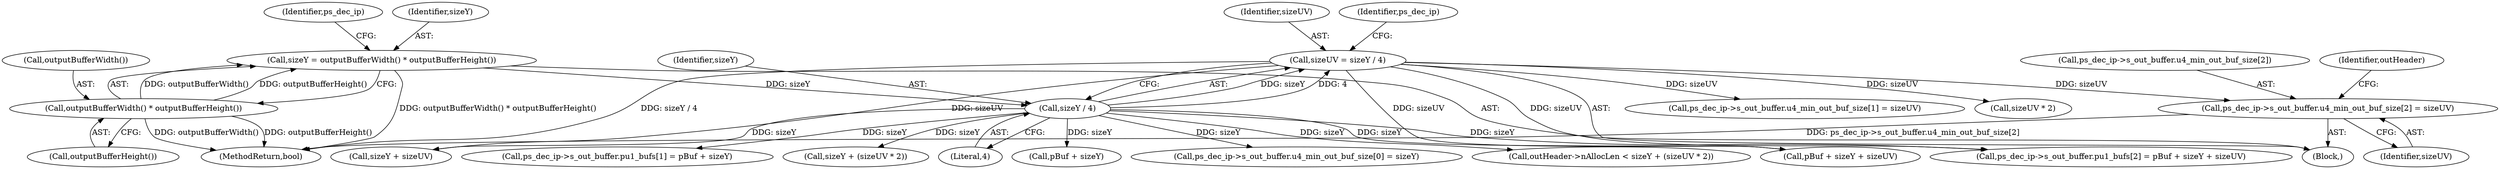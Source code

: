 digraph "0_Android_918eeaa29d99d257282fafec931b4bda0e3bae12_2@pointer" {
"1000199" [label="(Call,ps_dec_ip->s_out_buffer.u4_min_out_buf_size[2] = sizeUV)"];
"1000176" [label="(Call,sizeUV = sizeY / 4)"];
"1000178" [label="(Call,sizeY / 4)"];
"1000110" [label="(Call,sizeY = outputBufferWidth() * outputBufferHeight())"];
"1000112" [label="(Call,outputBufferWidth() * outputBufferHeight())"];
"1000180" [label="(Literal,4)"];
"1000268" [label="(Call,sizeY + sizeUV)"];
"1000200" [label="(Call,ps_dec_ip->s_out_buffer.u4_min_out_buf_size[2])"];
"1000110" [label="(Call,sizeY = outputBufferWidth() * outputBufferHeight())"];
"1000108" [label="(Block,)"];
"1000118" [label="(Identifier,ps_dec_ip)"];
"1000176" [label="(Call,sizeUV = sizeY / 4)"];
"1000266" [label="(Call,pBuf + sizeY + sizeUV)"];
"1000177" [label="(Identifier,sizeUV)"];
"1000258" [label="(Call,ps_dec_ip->s_out_buffer.pu1_bufs[2] = pBuf + sizeY + sizeUV)"];
"1000113" [label="(Call,outputBufferWidth())"];
"1000219" [label="(Call,sizeUV * 2)"];
"1000111" [label="(Identifier,sizeY)"];
"1000185" [label="(Identifier,ps_dec_ip)"];
"1000280" [label="(MethodReturn,bool)"];
"1000112" [label="(Call,outputBufferWidth() * outputBufferHeight())"];
"1000207" [label="(Identifier,sizeUV)"];
"1000199" [label="(Call,ps_dec_ip->s_out_buffer.u4_min_out_buf_size[2] = sizeUV)"];
"1000178" [label="(Call,sizeY / 4)"];
"1000247" [label="(Call,ps_dec_ip->s_out_buffer.pu1_bufs[1] = pBuf + sizeY)"];
"1000217" [label="(Call,sizeY + (sizeUV * 2))"];
"1000114" [label="(Call,outputBufferHeight())"];
"1000255" [label="(Call,pBuf + sizeY)"];
"1000181" [label="(Call,ps_dec_ip->s_out_buffer.u4_min_out_buf_size[0] = sizeY)"];
"1000213" [label="(Call,outHeader->nAllocLen < sizeY + (sizeUV * 2))"];
"1000179" [label="(Identifier,sizeY)"];
"1000190" [label="(Call,ps_dec_ip->s_out_buffer.u4_min_out_buf_size[1] = sizeUV)"];
"1000210" [label="(Identifier,outHeader)"];
"1000199" -> "1000108"  [label="AST: "];
"1000199" -> "1000207"  [label="CFG: "];
"1000200" -> "1000199"  [label="AST: "];
"1000207" -> "1000199"  [label="AST: "];
"1000210" -> "1000199"  [label="CFG: "];
"1000199" -> "1000280"  [label="DDG: ps_dec_ip->s_out_buffer.u4_min_out_buf_size[2]"];
"1000176" -> "1000199"  [label="DDG: sizeUV"];
"1000176" -> "1000108"  [label="AST: "];
"1000176" -> "1000178"  [label="CFG: "];
"1000177" -> "1000176"  [label="AST: "];
"1000178" -> "1000176"  [label="AST: "];
"1000185" -> "1000176"  [label="CFG: "];
"1000176" -> "1000280"  [label="DDG: sizeY / 4"];
"1000178" -> "1000176"  [label="DDG: sizeY"];
"1000178" -> "1000176"  [label="DDG: 4"];
"1000176" -> "1000190"  [label="DDG: sizeUV"];
"1000176" -> "1000219"  [label="DDG: sizeUV"];
"1000176" -> "1000258"  [label="DDG: sizeUV"];
"1000176" -> "1000266"  [label="DDG: sizeUV"];
"1000176" -> "1000268"  [label="DDG: sizeUV"];
"1000178" -> "1000180"  [label="CFG: "];
"1000179" -> "1000178"  [label="AST: "];
"1000180" -> "1000178"  [label="AST: "];
"1000110" -> "1000178"  [label="DDG: sizeY"];
"1000178" -> "1000181"  [label="DDG: sizeY"];
"1000178" -> "1000213"  [label="DDG: sizeY"];
"1000178" -> "1000217"  [label="DDG: sizeY"];
"1000178" -> "1000247"  [label="DDG: sizeY"];
"1000178" -> "1000255"  [label="DDG: sizeY"];
"1000178" -> "1000258"  [label="DDG: sizeY"];
"1000178" -> "1000266"  [label="DDG: sizeY"];
"1000178" -> "1000268"  [label="DDG: sizeY"];
"1000110" -> "1000108"  [label="AST: "];
"1000110" -> "1000112"  [label="CFG: "];
"1000111" -> "1000110"  [label="AST: "];
"1000112" -> "1000110"  [label="AST: "];
"1000118" -> "1000110"  [label="CFG: "];
"1000110" -> "1000280"  [label="DDG: outputBufferWidth() * outputBufferHeight()"];
"1000112" -> "1000110"  [label="DDG: outputBufferWidth()"];
"1000112" -> "1000110"  [label="DDG: outputBufferHeight()"];
"1000112" -> "1000114"  [label="CFG: "];
"1000113" -> "1000112"  [label="AST: "];
"1000114" -> "1000112"  [label="AST: "];
"1000112" -> "1000280"  [label="DDG: outputBufferHeight()"];
"1000112" -> "1000280"  [label="DDG: outputBufferWidth()"];
}
